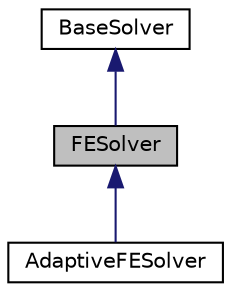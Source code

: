 digraph "FESolver"
{
  edge [fontname="Helvetica",fontsize="10",labelfontname="Helvetica",labelfontsize="10"];
  node [fontname="Helvetica",fontsize="10",shape=record];
  Node0 [label="FESolver",height=0.2,width=0.4,color="black", fillcolor="grey75", style="filled", fontcolor="black"];
  Node1 -> Node0 [dir="back",color="midnightblue",fontsize="10",style="solid",fontname="Helvetica"];
  Node1 [label="BaseSolver",height=0.2,width=0.4,color="black", fillcolor="white", style="filled",URL="$classBaseSolver.html"];
  Node0 -> Node2 [dir="back",color="midnightblue",fontsize="10",style="solid",fontname="Helvetica"];
  Node2 [label="AdaptiveFESolver",height=0.2,width=0.4,color="black", fillcolor="white", style="filled",URL="$classAdaptiveFESolver.html"];
}
